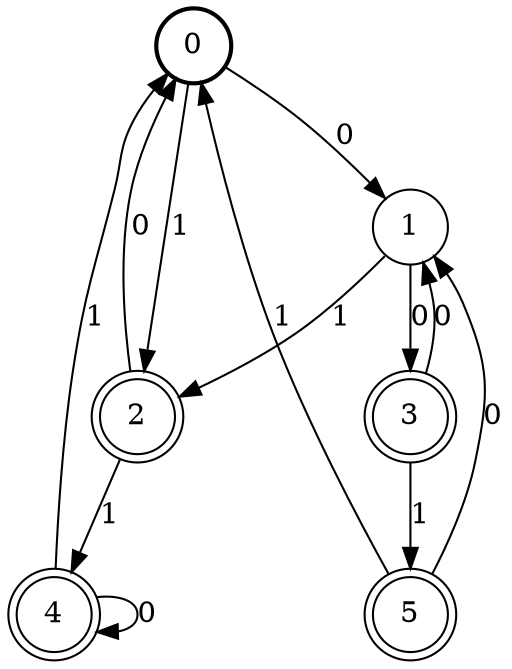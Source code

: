 digraph Automat {
    node [shape = circle];
    0 [style = "bold"];
    0 -> 1 [label = "0"];
    0 -> 2 [label = "1"];
    1 -> 3 [label = "0"];
    1 -> 2 [label = "1"];
    2 [peripheries=2]
    2 -> 0 [label = "0"];
    2 -> 4 [label = "1"];
    3 [peripheries=2]
    3 -> 1 [label = "0"];
    3 -> 5 [label = "1"];
    4 [peripheries=2]
    4 -> 4 [label = "0"];
    4 -> 0 [label = "1"];
    5 [peripheries=2]
    5 -> 1 [label = "0"];
    5 -> 0 [label = "1"];
}
